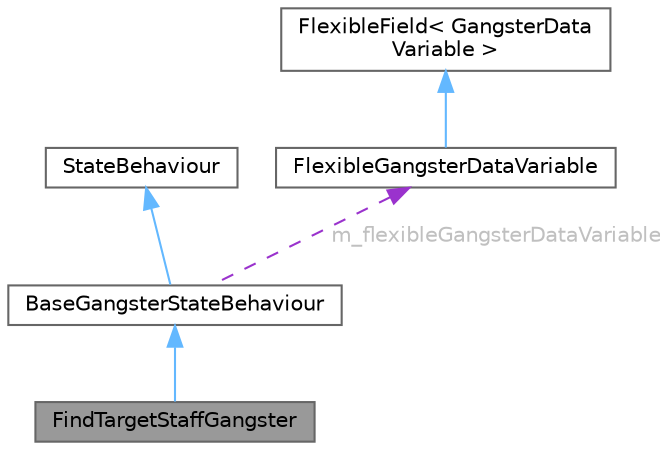 digraph "FindTargetStaffGangster"
{
 // LATEX_PDF_SIZE
  bgcolor="transparent";
  edge [fontname=Helvetica,fontsize=10,labelfontname=Helvetica,labelfontsize=10];
  node [fontname=Helvetica,fontsize=10,shape=box,height=0.2,width=0.4];
  Node1 [id="Node000001",label="FindTargetStaffGangster",height=0.2,width=0.4,color="gray40", fillcolor="grey60", style="filled", fontcolor="black",tooltip=" "];
  Node2 -> Node1 [id="edge1_Node000001_Node000002",dir="back",color="steelblue1",style="solid",tooltip=" "];
  Node2 [id="Node000002",label="BaseGangsterStateBehaviour",height=0.2,width=0.4,color="gray40", fillcolor="white", style="filled",URL="$class_base_gangster_state_behaviour.html",tooltip=" "];
  Node3 -> Node2 [id="edge2_Node000002_Node000003",dir="back",color="steelblue1",style="solid",tooltip=" "];
  Node3 [id="Node000003",label="StateBehaviour",height=0.2,width=0.4,color="gray40", fillcolor="white", style="filled",tooltip=" "];
  Node4 -> Node2 [id="edge3_Node000002_Node000004",dir="back",color="darkorchid3",style="dashed",tooltip=" ",label=" m_flexibleGangsterDataVariable",fontcolor="grey" ];
  Node4 [id="Node000004",label="FlexibleGangsterDataVariable",height=0.2,width=0.4,color="gray40", fillcolor="white", style="filled",URL="$class_flexible_gangster_data_variable.html",tooltip=" "];
  Node5 -> Node4 [id="edge4_Node000004_Node000005",dir="back",color="steelblue1",style="solid",tooltip=" "];
  Node5 [id="Node000005",label="FlexibleField\< GangsterData\lVariable \>",height=0.2,width=0.4,color="gray40", fillcolor="white", style="filled",tooltip=" "];
}
